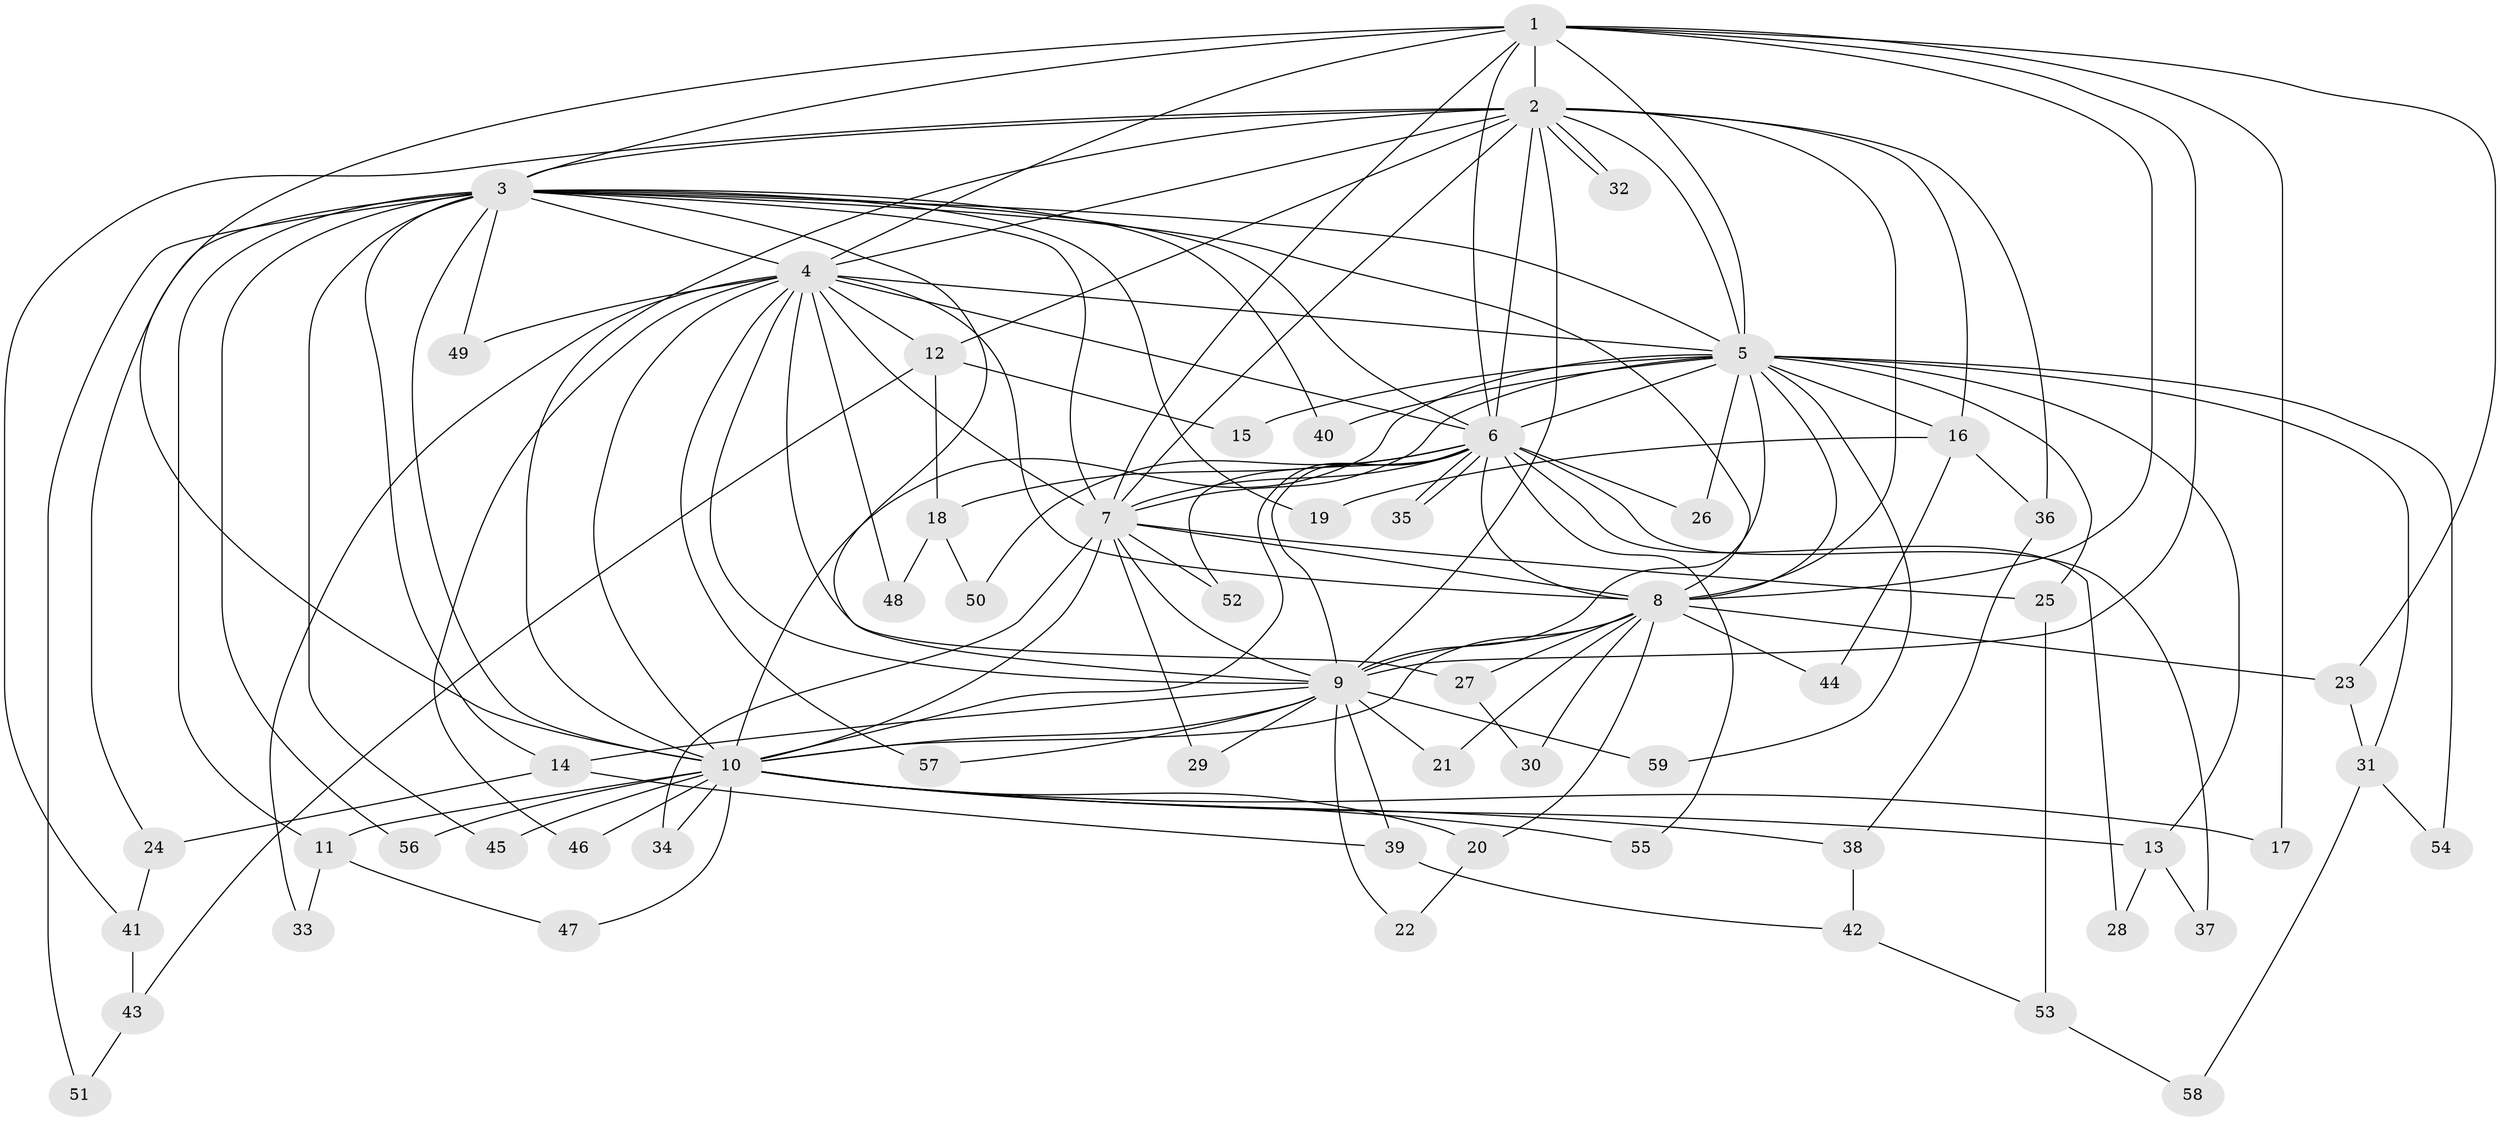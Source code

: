 // coarse degree distribution, {8: 0.022727272727272728, 11: 0.022727272727272728, 16: 0.022727272727272728, 18: 0.022727272727272728, 15: 0.045454545454545456, 19: 0.022727272727272728, 12: 0.022727272727272728, 3: 0.13636363636363635, 7: 0.022727272727272728, 4: 0.06818181818181818, 2: 0.4772727272727273, 5: 0.045454545454545456, 1: 0.06818181818181818}
// Generated by graph-tools (version 1.1) at 2025/51/02/27/25 19:51:46]
// undirected, 59 vertices, 143 edges
graph export_dot {
graph [start="1"]
  node [color=gray90,style=filled];
  1;
  2;
  3;
  4;
  5;
  6;
  7;
  8;
  9;
  10;
  11;
  12;
  13;
  14;
  15;
  16;
  17;
  18;
  19;
  20;
  21;
  22;
  23;
  24;
  25;
  26;
  27;
  28;
  29;
  30;
  31;
  32;
  33;
  34;
  35;
  36;
  37;
  38;
  39;
  40;
  41;
  42;
  43;
  44;
  45;
  46;
  47;
  48;
  49;
  50;
  51;
  52;
  53;
  54;
  55;
  56;
  57;
  58;
  59;
  1 -- 2;
  1 -- 3;
  1 -- 4;
  1 -- 5;
  1 -- 6;
  1 -- 7;
  1 -- 8;
  1 -- 9;
  1 -- 10;
  1 -- 17;
  1 -- 23;
  2 -- 3;
  2 -- 4;
  2 -- 5;
  2 -- 6;
  2 -- 7;
  2 -- 8;
  2 -- 9;
  2 -- 10;
  2 -- 12;
  2 -- 16;
  2 -- 32;
  2 -- 32;
  2 -- 36;
  2 -- 41;
  3 -- 4;
  3 -- 5;
  3 -- 6;
  3 -- 7;
  3 -- 8;
  3 -- 9;
  3 -- 10;
  3 -- 11;
  3 -- 14;
  3 -- 19;
  3 -- 24;
  3 -- 40;
  3 -- 45;
  3 -- 49;
  3 -- 51;
  3 -- 56;
  4 -- 5;
  4 -- 6;
  4 -- 7;
  4 -- 8;
  4 -- 9;
  4 -- 10;
  4 -- 12;
  4 -- 27;
  4 -- 33;
  4 -- 46;
  4 -- 48;
  4 -- 49;
  4 -- 57;
  5 -- 6;
  5 -- 7;
  5 -- 8;
  5 -- 9;
  5 -- 10;
  5 -- 13;
  5 -- 15;
  5 -- 16;
  5 -- 25;
  5 -- 26;
  5 -- 31;
  5 -- 40;
  5 -- 54;
  5 -- 59;
  6 -- 7;
  6 -- 8;
  6 -- 9;
  6 -- 10;
  6 -- 18;
  6 -- 26;
  6 -- 28;
  6 -- 35;
  6 -- 35;
  6 -- 37;
  6 -- 50;
  6 -- 52;
  6 -- 55;
  7 -- 8;
  7 -- 9;
  7 -- 10;
  7 -- 25;
  7 -- 29;
  7 -- 34;
  7 -- 52;
  8 -- 9;
  8 -- 10;
  8 -- 20;
  8 -- 21;
  8 -- 23;
  8 -- 27;
  8 -- 30;
  8 -- 44;
  9 -- 10;
  9 -- 14;
  9 -- 21;
  9 -- 22;
  9 -- 29;
  9 -- 39;
  9 -- 57;
  9 -- 59;
  10 -- 11;
  10 -- 13;
  10 -- 17;
  10 -- 20;
  10 -- 34;
  10 -- 38;
  10 -- 45;
  10 -- 46;
  10 -- 47;
  10 -- 55;
  10 -- 56;
  11 -- 33;
  11 -- 47;
  12 -- 15;
  12 -- 18;
  12 -- 43;
  13 -- 28;
  13 -- 37;
  14 -- 24;
  14 -- 39;
  16 -- 19;
  16 -- 36;
  16 -- 44;
  18 -- 48;
  18 -- 50;
  20 -- 22;
  23 -- 31;
  24 -- 41;
  25 -- 53;
  27 -- 30;
  31 -- 54;
  31 -- 58;
  36 -- 38;
  38 -- 42;
  39 -- 42;
  41 -- 43;
  42 -- 53;
  43 -- 51;
  53 -- 58;
}
